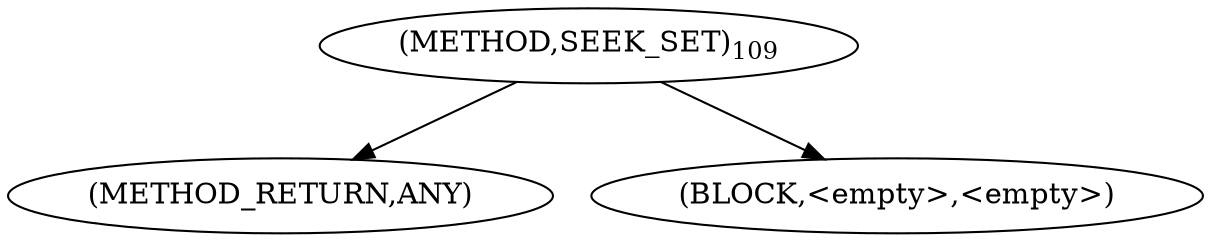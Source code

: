 digraph "SEEK_SET" {  
"100263" [label = <(METHOD,SEEK_SET)<SUB>109</SUB>> ]
"100264" [label = <(METHOD_RETURN,ANY)> ]
"100265" [label = <(BLOCK,&lt;empty&gt;,&lt;empty&gt;)> ]
  "100263" -> "100264" 
  "100263" -> "100265" 
}
